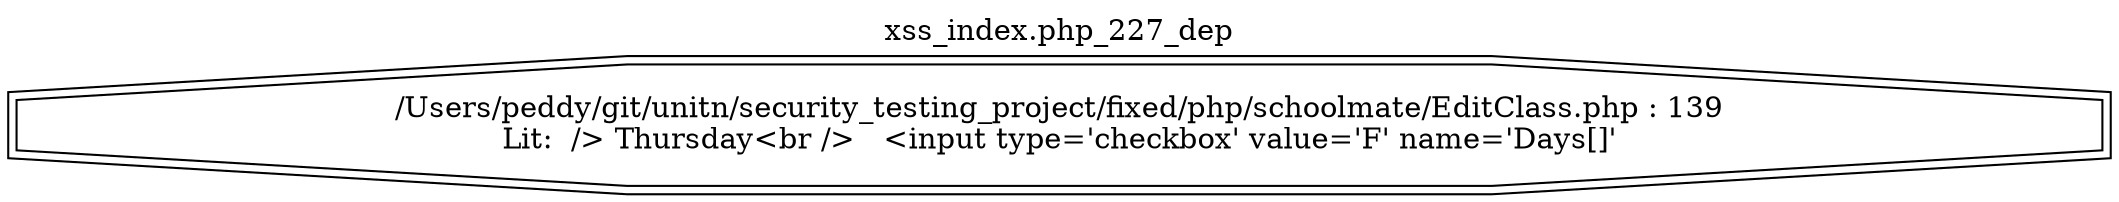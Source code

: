 digraph cfg {
  label="xss_index.php_227_dep";
  labelloc=t;
  n1 [shape=doubleoctagon, label="/Users/peddy/git/unitn/security_testing_project/fixed/php/schoolmate/EditClass.php : 139\nLit:  /> Thursday<br />   <input type='checkbox' value='F' name='Days[]'\n"];
}
